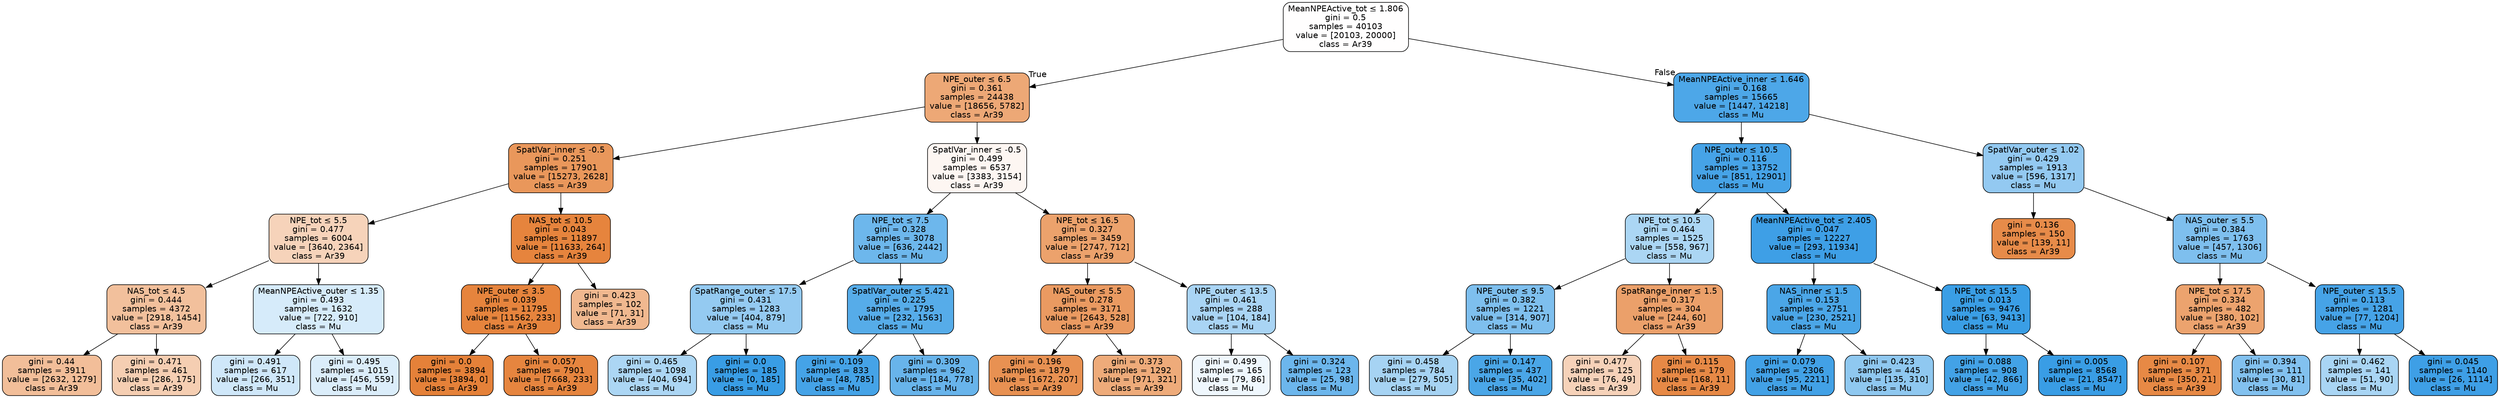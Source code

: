 digraph Tree {
node [shape=box, style="filled, rounded", color="black", fontname=helvetica] ;
edge [fontname=helvetica] ;
0 [label=<MeanNPEActive_tot &le; 1.806<br/>gini = 0.5<br/>samples = 40103<br/>value = [20103, 20000]<br/>class = Ar39>, fillcolor="#fffefe"] ;
1 [label=<NPE_outer &le; 6.5<br/>gini = 0.361<br/>samples = 24438<br/>value = [18656, 5782]<br/>class = Ar39>, fillcolor="#eda876"] ;
0 -> 1 [labeldistance=2.5, labelangle=45, headlabel="True"] ;
2 [label=<SpatlVar_inner &le; -0.5<br/>gini = 0.251<br/>samples = 17901<br/>value = [15273, 2628]<br/>class = Ar39>, fillcolor="#e9975b"] ;
1 -> 2 ;
3 [label=<NPE_tot &le; 5.5<br/>gini = 0.477<br/>samples = 6004<br/>value = [3640, 2364]<br/>class = Ar39>, fillcolor="#f6d3ba"] ;
2 -> 3 ;
4 [label=<NAS_tot &le; 4.5<br/>gini = 0.444<br/>samples = 4372<br/>value = [2918, 1454]<br/>class = Ar39>, fillcolor="#f2c09c"] ;
3 -> 4 ;
5 [label=<gini = 0.44<br/>samples = 3911<br/>value = [2632, 1279]<br/>class = Ar39>, fillcolor="#f2be99"] ;
4 -> 5 ;
6 [label=<gini = 0.471<br/>samples = 461<br/>value = [286, 175]<br/>class = Ar39>, fillcolor="#f5ceb2"] ;
4 -> 6 ;
7 [label=<MeanNPEActive_outer &le; 1.35<br/>gini = 0.493<br/>samples = 1632<br/>value = [722, 910]<br/>class = Mu>, fillcolor="#d6ebfa"] ;
3 -> 7 ;
8 [label=<gini = 0.491<br/>samples = 617<br/>value = [266, 351]<br/>class = Mu>, fillcolor="#cfe7f9"] ;
7 -> 8 ;
9 [label=<gini = 0.495<br/>samples = 1015<br/>value = [456, 559]<br/>class = Mu>, fillcolor="#dbedfa"] ;
7 -> 9 ;
10 [label=<NAS_tot &le; 10.5<br/>gini = 0.043<br/>samples = 11897<br/>value = [11633, 264]<br/>class = Ar39>, fillcolor="#e6843d"] ;
2 -> 10 ;
11 [label=<NPE_outer &le; 3.5<br/>gini = 0.039<br/>samples = 11795<br/>value = [11562, 233]<br/>class = Ar39>, fillcolor="#e6843d"] ;
10 -> 11 ;
12 [label=<gini = 0.0<br/>samples = 3894<br/>value = [3894, 0]<br/>class = Ar39>, fillcolor="#e58139"] ;
11 -> 12 ;
13 [label=<gini = 0.057<br/>samples = 7901<br/>value = [7668, 233]<br/>class = Ar39>, fillcolor="#e6853f"] ;
11 -> 13 ;
14 [label=<gini = 0.423<br/>samples = 102<br/>value = [71, 31]<br/>class = Ar39>, fillcolor="#f0b88f"] ;
10 -> 14 ;
15 [label=<SpatlVar_inner &le; -0.5<br/>gini = 0.499<br/>samples = 6537<br/>value = [3383, 3154]<br/>class = Ar39>, fillcolor="#fdf6f2"] ;
1 -> 15 ;
16 [label=<NPE_tot &le; 7.5<br/>gini = 0.328<br/>samples = 3078<br/>value = [636, 2442]<br/>class = Mu>, fillcolor="#6db7ec"] ;
15 -> 16 ;
17 [label=<SpatRange_outer &le; 17.5<br/>gini = 0.431<br/>samples = 1283<br/>value = [404, 879]<br/>class = Mu>, fillcolor="#94caf1"] ;
16 -> 17 ;
18 [label=<gini = 0.465<br/>samples = 1098<br/>value = [404, 694]<br/>class = Mu>, fillcolor="#acd6f4"] ;
17 -> 18 ;
19 [label=<gini = 0.0<br/>samples = 185<br/>value = [0, 185]<br/>class = Mu>, fillcolor="#399de5"] ;
17 -> 19 ;
20 [label=<SpatlVar_outer &le; 5.421<br/>gini = 0.225<br/>samples = 1795<br/>value = [232, 1563]<br/>class = Mu>, fillcolor="#56ace9"] ;
16 -> 20 ;
21 [label=<gini = 0.109<br/>samples = 833<br/>value = [48, 785]<br/>class = Mu>, fillcolor="#45a3e7"] ;
20 -> 21 ;
22 [label=<gini = 0.309<br/>samples = 962<br/>value = [184, 778]<br/>class = Mu>, fillcolor="#68b4eb"] ;
20 -> 22 ;
23 [label=<NPE_tot &le; 16.5<br/>gini = 0.327<br/>samples = 3459<br/>value = [2747, 712]<br/>class = Ar39>, fillcolor="#eca26c"] ;
15 -> 23 ;
24 [label=<NAS_outer &le; 5.5<br/>gini = 0.278<br/>samples = 3171<br/>value = [2643, 528]<br/>class = Ar39>, fillcolor="#ea9a61"] ;
23 -> 24 ;
25 [label=<gini = 0.196<br/>samples = 1879<br/>value = [1672, 207]<br/>class = Ar39>, fillcolor="#e89152"] ;
24 -> 25 ;
26 [label=<gini = 0.373<br/>samples = 1292<br/>value = [971, 321]<br/>class = Ar39>, fillcolor="#eeab7a"] ;
24 -> 26 ;
27 [label=<NPE_outer &le; 13.5<br/>gini = 0.461<br/>samples = 288<br/>value = [104, 184]<br/>class = Mu>, fillcolor="#a9d4f4"] ;
23 -> 27 ;
28 [label=<gini = 0.499<br/>samples = 165<br/>value = [79, 86]<br/>class = Mu>, fillcolor="#eff7fd"] ;
27 -> 28 ;
29 [label=<gini = 0.324<br/>samples = 123<br/>value = [25, 98]<br/>class = Mu>, fillcolor="#6cb6ec"] ;
27 -> 29 ;
30 [label=<MeanNPEActive_inner &le; 1.646<br/>gini = 0.168<br/>samples = 15665<br/>value = [1447, 14218]<br/>class = Mu>, fillcolor="#4da7e8"] ;
0 -> 30 [labeldistance=2.5, labelangle=-45, headlabel="False"] ;
31 [label=<NPE_outer &le; 10.5<br/>gini = 0.116<br/>samples = 13752<br/>value = [851, 12901]<br/>class = Mu>, fillcolor="#46a3e7"] ;
30 -> 31 ;
32 [label=<NPE_tot &le; 10.5<br/>gini = 0.464<br/>samples = 1525<br/>value = [558, 967]<br/>class = Mu>, fillcolor="#abd6f4"] ;
31 -> 32 ;
33 [label=<NPE_outer &le; 9.5<br/>gini = 0.382<br/>samples = 1221<br/>value = [314, 907]<br/>class = Mu>, fillcolor="#7ebfee"] ;
32 -> 33 ;
34 [label=<gini = 0.458<br/>samples = 784<br/>value = [279, 505]<br/>class = Mu>, fillcolor="#a6d3f3"] ;
33 -> 34 ;
35 [label=<gini = 0.147<br/>samples = 437<br/>value = [35, 402]<br/>class = Mu>, fillcolor="#4aa6e7"] ;
33 -> 35 ;
36 [label=<SpatRange_inner &le; 1.5<br/>gini = 0.317<br/>samples = 304<br/>value = [244, 60]<br/>class = Ar39>, fillcolor="#eba06a"] ;
32 -> 36 ;
37 [label=<gini = 0.477<br/>samples = 125<br/>value = [76, 49]<br/>class = Ar39>, fillcolor="#f6d2b9"] ;
36 -> 37 ;
38 [label=<gini = 0.115<br/>samples = 179<br/>value = [168, 11]<br/>class = Ar39>, fillcolor="#e78946"] ;
36 -> 38 ;
39 [label=<MeanNPEActive_tot &le; 2.405<br/>gini = 0.047<br/>samples = 12227<br/>value = [293, 11934]<br/>class = Mu>, fillcolor="#3e9fe6"] ;
31 -> 39 ;
40 [label=<NAS_inner &le; 1.5<br/>gini = 0.153<br/>samples = 2751<br/>value = [230, 2521]<br/>class = Mu>, fillcolor="#4ba6e7"] ;
39 -> 40 ;
41 [label=<gini = 0.079<br/>samples = 2306<br/>value = [95, 2211]<br/>class = Mu>, fillcolor="#42a1e6"] ;
40 -> 41 ;
42 [label=<gini = 0.423<br/>samples = 445<br/>value = [135, 310]<br/>class = Mu>, fillcolor="#8fc8f0"] ;
40 -> 42 ;
43 [label=<NPE_tot &le; 15.5<br/>gini = 0.013<br/>samples = 9476<br/>value = [63, 9413]<br/>class = Mu>, fillcolor="#3a9ee5"] ;
39 -> 43 ;
44 [label=<gini = 0.088<br/>samples = 908<br/>value = [42, 866]<br/>class = Mu>, fillcolor="#43a2e6"] ;
43 -> 44 ;
45 [label=<gini = 0.005<br/>samples = 8568<br/>value = [21, 8547]<br/>class = Mu>, fillcolor="#399de5"] ;
43 -> 45 ;
46 [label=<SpatlVar_outer &le; 1.02<br/>gini = 0.429<br/>samples = 1913<br/>value = [596, 1317]<br/>class = Mu>, fillcolor="#93c9f1"] ;
30 -> 46 ;
47 [label=<gini = 0.136<br/>samples = 150<br/>value = [139, 11]<br/>class = Ar39>, fillcolor="#e78b49"] ;
46 -> 47 ;
48 [label=<NAS_outer &le; 5.5<br/>gini = 0.384<br/>samples = 1763<br/>value = [457, 1306]<br/>class = Mu>, fillcolor="#7ebfee"] ;
46 -> 48 ;
49 [label=<NPE_tot &le; 17.5<br/>gini = 0.334<br/>samples = 482<br/>value = [380, 102]<br/>class = Ar39>, fillcolor="#eca36e"] ;
48 -> 49 ;
50 [label=<gini = 0.107<br/>samples = 371<br/>value = [350, 21]<br/>class = Ar39>, fillcolor="#e78945"] ;
49 -> 50 ;
51 [label=<gini = 0.394<br/>samples = 111<br/>value = [30, 81]<br/>class = Mu>, fillcolor="#82c1ef"] ;
49 -> 51 ;
52 [label=<NPE_outer &le; 15.5<br/>gini = 0.113<br/>samples = 1281<br/>value = [77, 1204]<br/>class = Mu>, fillcolor="#46a3e7"] ;
48 -> 52 ;
53 [label=<gini = 0.462<br/>samples = 141<br/>value = [51, 90]<br/>class = Mu>, fillcolor="#a9d5f4"] ;
52 -> 53 ;
54 [label=<gini = 0.045<br/>samples = 1140<br/>value = [26, 1114]<br/>class = Mu>, fillcolor="#3e9fe6"] ;
52 -> 54 ;
}